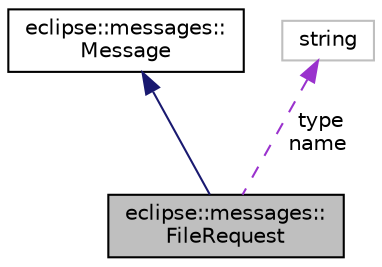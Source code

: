 digraph "eclipse::messages::FileRequest"
{
  edge [fontname="Helvetica",fontsize="10",labelfontname="Helvetica",labelfontsize="10"];
  node [fontname="Helvetica",fontsize="10",shape=record];
  Node1 [label="eclipse::messages::\lFileRequest",height=0.2,width=0.4,color="black", fillcolor="grey75", style="filled" fontcolor="black"];
  Node2 -> Node1 [dir="back",color="midnightblue",fontsize="10",style="solid",fontname="Helvetica"];
  Node2 [label="eclipse::messages::\lMessage",height=0.2,width=0.4,color="black", fillcolor="white", style="filled",URL="$structeclipse_1_1messages_1_1Message.html"];
  Node3 -> Node1 [dir="back",color="darkorchid3",fontsize="10",style="dashed",label=" type\nname" ,fontname="Helvetica"];
  Node3 [label="string",height=0.2,width=0.4,color="grey75", fillcolor="white", style="filled"];
}
